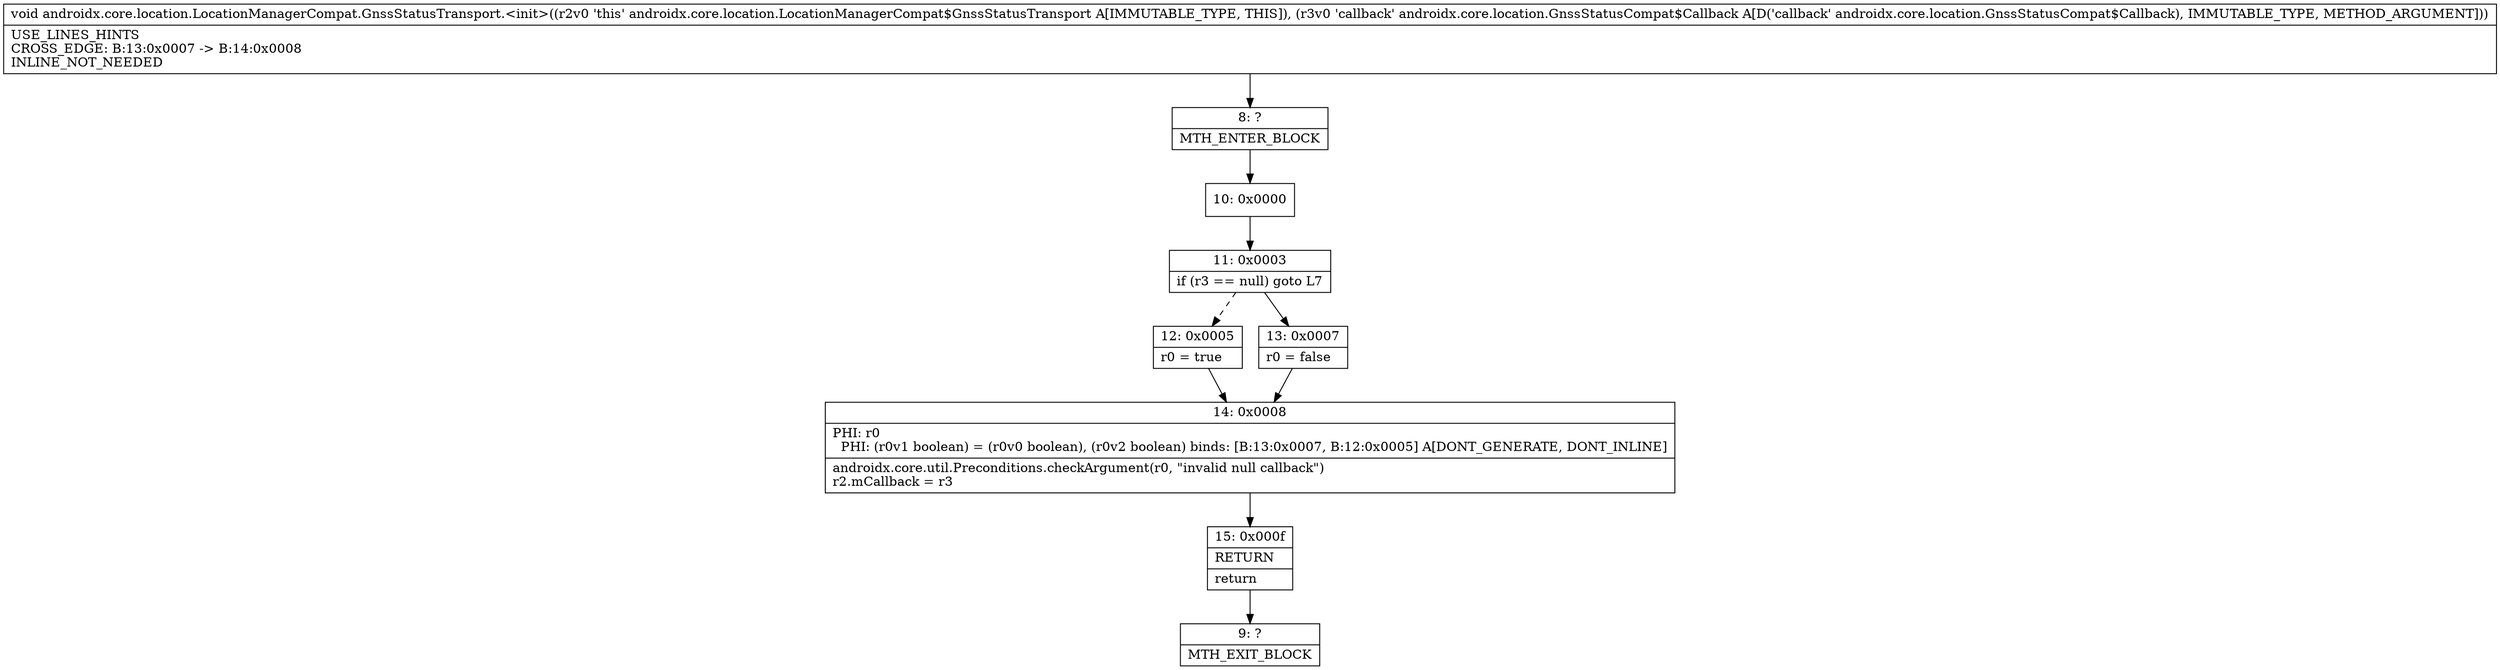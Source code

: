 digraph "CFG forandroidx.core.location.LocationManagerCompat.GnssStatusTransport.\<init\>(Landroidx\/core\/location\/GnssStatusCompat$Callback;)V" {
Node_8 [shape=record,label="{8\:\ ?|MTH_ENTER_BLOCK\l}"];
Node_10 [shape=record,label="{10\:\ 0x0000}"];
Node_11 [shape=record,label="{11\:\ 0x0003|if (r3 == null) goto L7\l}"];
Node_12 [shape=record,label="{12\:\ 0x0005|r0 = true\l}"];
Node_14 [shape=record,label="{14\:\ 0x0008|PHI: r0 \l  PHI: (r0v1 boolean) = (r0v0 boolean), (r0v2 boolean) binds: [B:13:0x0007, B:12:0x0005] A[DONT_GENERATE, DONT_INLINE]\l|androidx.core.util.Preconditions.checkArgument(r0, \"invalid null callback\")\lr2.mCallback = r3\l}"];
Node_15 [shape=record,label="{15\:\ 0x000f|RETURN\l|return\l}"];
Node_9 [shape=record,label="{9\:\ ?|MTH_EXIT_BLOCK\l}"];
Node_13 [shape=record,label="{13\:\ 0x0007|r0 = false\l}"];
MethodNode[shape=record,label="{void androidx.core.location.LocationManagerCompat.GnssStatusTransport.\<init\>((r2v0 'this' androidx.core.location.LocationManagerCompat$GnssStatusTransport A[IMMUTABLE_TYPE, THIS]), (r3v0 'callback' androidx.core.location.GnssStatusCompat$Callback A[D('callback' androidx.core.location.GnssStatusCompat$Callback), IMMUTABLE_TYPE, METHOD_ARGUMENT]))  | USE_LINES_HINTS\lCROSS_EDGE: B:13:0x0007 \-\> B:14:0x0008\lINLINE_NOT_NEEDED\l}"];
MethodNode -> Node_8;Node_8 -> Node_10;
Node_10 -> Node_11;
Node_11 -> Node_12[style=dashed];
Node_11 -> Node_13;
Node_12 -> Node_14;
Node_14 -> Node_15;
Node_15 -> Node_9;
Node_13 -> Node_14;
}

